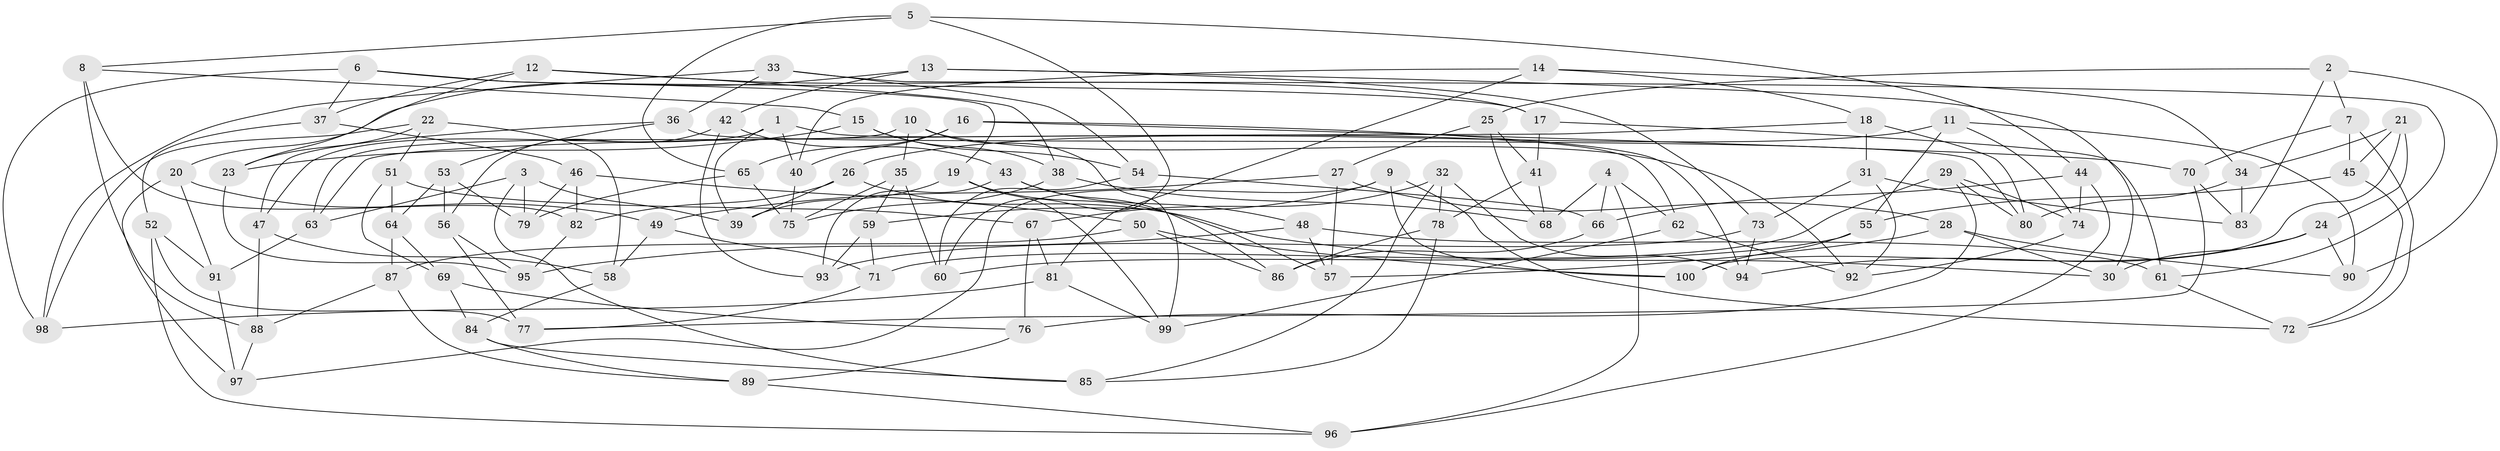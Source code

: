 // Generated by graph-tools (version 1.1) at 2025/39/02/21/25 10:39:00]
// undirected, 100 vertices, 200 edges
graph export_dot {
graph [start="1"]
  node [color=gray90,style=filled];
  1;
  2;
  3;
  4;
  5;
  6;
  7;
  8;
  9;
  10;
  11;
  12;
  13;
  14;
  15;
  16;
  17;
  18;
  19;
  20;
  21;
  22;
  23;
  24;
  25;
  26;
  27;
  28;
  29;
  30;
  31;
  32;
  33;
  34;
  35;
  36;
  37;
  38;
  39;
  40;
  41;
  42;
  43;
  44;
  45;
  46;
  47;
  48;
  49;
  50;
  51;
  52;
  53;
  54;
  55;
  56;
  57;
  58;
  59;
  60;
  61;
  62;
  63;
  64;
  65;
  66;
  67;
  68;
  69;
  70;
  71;
  72;
  73;
  74;
  75;
  76;
  77;
  78;
  79;
  80;
  81;
  82;
  83;
  84;
  85;
  86;
  87;
  88;
  89;
  90;
  91;
  92;
  93;
  94;
  95;
  96;
  97;
  98;
  99;
  100;
  1 -- 39;
  1 -- 40;
  1 -- 47;
  1 -- 62;
  2 -- 83;
  2 -- 90;
  2 -- 7;
  2 -- 25;
  3 -- 63;
  3 -- 85;
  3 -- 79;
  3 -- 39;
  4 -- 96;
  4 -- 62;
  4 -- 66;
  4 -- 68;
  5 -- 65;
  5 -- 8;
  5 -- 44;
  5 -- 60;
  6 -- 17;
  6 -- 37;
  6 -- 19;
  6 -- 98;
  7 -- 70;
  7 -- 72;
  7 -- 45;
  8 -- 15;
  8 -- 88;
  8 -- 82;
  9 -- 97;
  9 -- 59;
  9 -- 72;
  9 -- 100;
  10 -- 92;
  10 -- 63;
  10 -- 35;
  10 -- 99;
  11 -- 55;
  11 -- 74;
  11 -- 90;
  11 -- 26;
  12 -- 38;
  12 -- 37;
  12 -- 17;
  12 -- 23;
  13 -- 20;
  13 -- 73;
  13 -- 30;
  13 -- 42;
  14 -- 18;
  14 -- 40;
  14 -- 81;
  14 -- 34;
  15 -- 38;
  15 -- 23;
  15 -- 54;
  16 -- 65;
  16 -- 40;
  16 -- 94;
  16 -- 70;
  17 -- 41;
  17 -- 61;
  18 -- 31;
  18 -- 80;
  18 -- 63;
  19 -- 99;
  19 -- 39;
  19 -- 57;
  20 -- 91;
  20 -- 49;
  20 -- 97;
  21 -- 45;
  21 -- 34;
  21 -- 24;
  21 -- 100;
  22 -- 58;
  22 -- 98;
  22 -- 23;
  22 -- 51;
  23 -- 95;
  24 -- 90;
  24 -- 30;
  24 -- 94;
  25 -- 68;
  25 -- 41;
  25 -- 27;
  26 -- 39;
  26 -- 82;
  26 -- 30;
  27 -- 28;
  27 -- 49;
  27 -- 57;
  28 -- 90;
  28 -- 30;
  28 -- 57;
  29 -- 76;
  29 -- 80;
  29 -- 74;
  29 -- 71;
  31 -- 92;
  31 -- 83;
  31 -- 73;
  32 -- 94;
  32 -- 85;
  32 -- 67;
  32 -- 78;
  33 -- 98;
  33 -- 36;
  33 -- 61;
  33 -- 54;
  34 -- 80;
  34 -- 83;
  35 -- 75;
  35 -- 59;
  35 -- 60;
  36 -- 53;
  36 -- 47;
  36 -- 80;
  37 -- 52;
  37 -- 46;
  38 -- 75;
  38 -- 68;
  40 -- 75;
  41 -- 78;
  41 -- 68;
  42 -- 56;
  42 -- 43;
  42 -- 93;
  43 -- 86;
  43 -- 48;
  43 -- 93;
  44 -- 74;
  44 -- 66;
  44 -- 96;
  45 -- 55;
  45 -- 72;
  46 -- 79;
  46 -- 82;
  46 -- 50;
  47 -- 58;
  47 -- 88;
  48 -- 95;
  48 -- 61;
  48 -- 57;
  49 -- 58;
  49 -- 71;
  50 -- 100;
  50 -- 87;
  50 -- 86;
  51 -- 69;
  51 -- 67;
  51 -- 64;
  52 -- 91;
  52 -- 77;
  52 -- 96;
  53 -- 79;
  53 -- 64;
  53 -- 56;
  54 -- 60;
  54 -- 66;
  55 -- 60;
  55 -- 100;
  56 -- 77;
  56 -- 95;
  58 -- 84;
  59 -- 93;
  59 -- 71;
  61 -- 72;
  62 -- 99;
  62 -- 92;
  63 -- 91;
  64 -- 87;
  64 -- 69;
  65 -- 75;
  65 -- 79;
  66 -- 86;
  67 -- 76;
  67 -- 81;
  69 -- 84;
  69 -- 76;
  70 -- 83;
  70 -- 77;
  71 -- 77;
  73 -- 94;
  73 -- 93;
  74 -- 92;
  76 -- 89;
  78 -- 85;
  78 -- 86;
  81 -- 99;
  81 -- 98;
  82 -- 95;
  84 -- 89;
  84 -- 85;
  87 -- 88;
  87 -- 89;
  88 -- 97;
  89 -- 96;
  91 -- 97;
}
